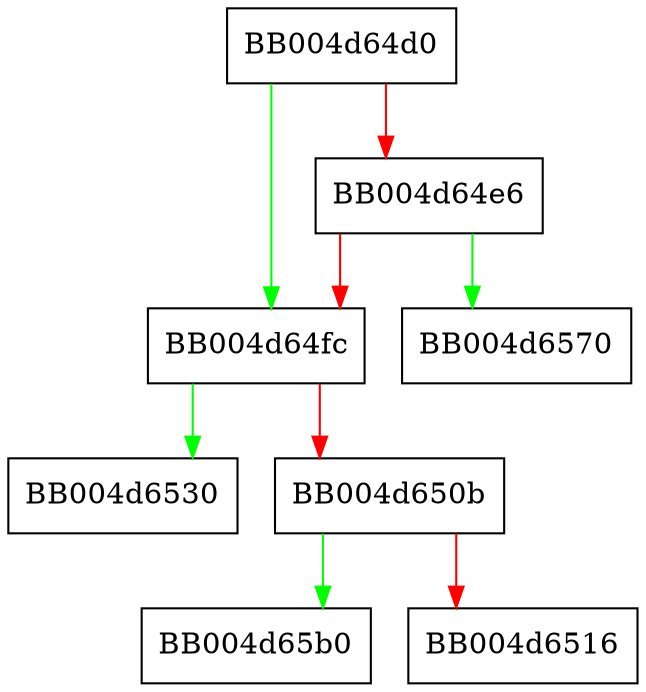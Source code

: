 digraph tls_parse_stoc_session_ticket {
  node [shape="box"];
  graph [splines=ortho];
  BB004d64d0 -> BB004d64fc [color="green"];
  BB004d64d0 -> BB004d64e6 [color="red"];
  BB004d64e6 -> BB004d6570 [color="green"];
  BB004d64e6 -> BB004d64fc [color="red"];
  BB004d64fc -> BB004d6530 [color="green"];
  BB004d64fc -> BB004d650b [color="red"];
  BB004d650b -> BB004d65b0 [color="green"];
  BB004d650b -> BB004d6516 [color="red"];
}